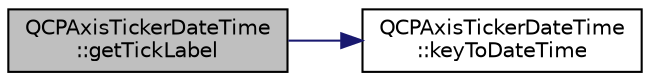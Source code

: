 digraph "QCPAxisTickerDateTime::getTickLabel"
{
 // LATEX_PDF_SIZE
  edge [fontname="Helvetica",fontsize="10",labelfontname="Helvetica",labelfontsize="10"];
  node [fontname="Helvetica",fontsize="10",shape=record];
  rankdir="LR";
  Node1 [label="QCPAxisTickerDateTime\l::getTickLabel",height=0.2,width=0.4,color="black", fillcolor="grey75", style="filled", fontcolor="black",tooltip=" "];
  Node1 -> Node2 [color="midnightblue",fontsize="10",style="solid",fontname="Helvetica"];
  Node2 [label="QCPAxisTickerDateTime\l::keyToDateTime",height=0.2,width=0.4,color="black", fillcolor="white", style="filled",URL="$classQCPAxisTickerDateTime.html#a4c1761ad057f5564804a53f942629b53",tooltip=" "];
}
